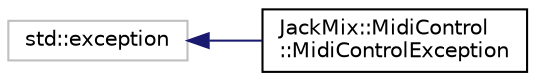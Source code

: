 digraph "类继承关系图"
{
 // LATEX_PDF_SIZE
  edge [fontname="Helvetica",fontsize="10",labelfontname="Helvetica",labelfontsize="10"];
  node [fontname="Helvetica",fontsize="10",shape=record];
  rankdir="LR";
  Node14 [label="std::exception",height=0.2,width=0.4,color="grey75", fillcolor="white", style="filled",tooltip=" "];
  Node14 -> Node0 [dir="back",color="midnightblue",fontsize="10",style="solid",fontname="Helvetica"];
  Node0 [label="JackMix::MidiControl\l::MidiControlException",height=0.2,width=0.4,color="black", fillcolor="white", style="filled",URL="$de/de9/class_jack_mix_1_1_midi_control_1_1_midi_control_exception.html",tooltip=" "];
}
